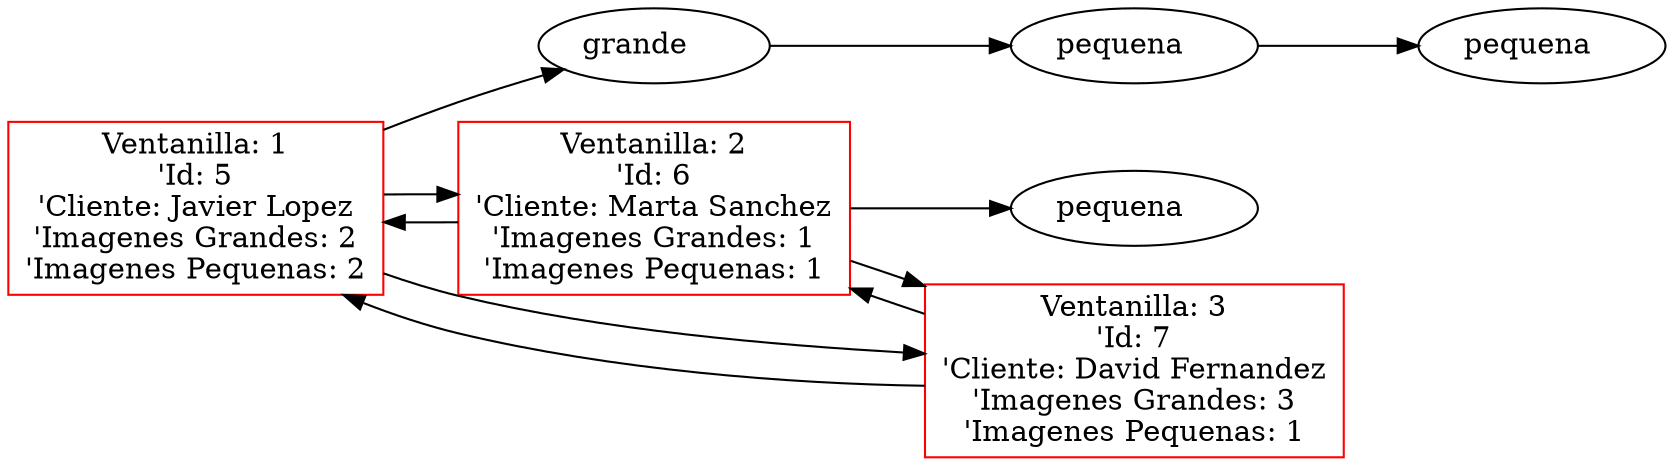  digraph G {
 rankdir=LR;
 node0 [label="Ventanilla: 1\n'Id: 5\n'Cliente: Javier Lopez\n'Imagenes Grandes: 2\n'Imagenes Pequenas: 2", color="red", shape="rectangle"];
 element00 [label="grande    ", shape="ellipse"];
 node0 -> element00 [dir="forward"];
 element00 -> element01 [dir="forward"];
 element01 [label="pequena   ", shape="ellipse"];
 element01 -> element02 [dir="forward"];
 element02 [label="pequena   ", shape="ellipse"];
 node1 [label="Ventanilla: 2\n'Id: 6\n'Cliente: Marta Sanchez\n'Imagenes Grandes: 1\n'Imagenes Pequenas: 1", color="red", shape="rectangle"];
 element10 [label="pequena   ", shape="ellipse"];
 node1 -> element10 [dir="forward"];
 node0 -> node1 [dir="back"];
 node0 -> node1 [dir="forward"];
 node2 [label="Ventanilla: 3\n'Id: 7\n'Cliente: David Fernandez\n'Imagenes Grandes: 3\n'Imagenes Pequenas: 1", color="red", shape="rectangle"];
 node1 -> node2 [dir="back"];
 node1 -> node2 [dir="forward"];
 node2 -> node0 [dir="forward"];
 node2 -> node0 [dir="back"];
 }
